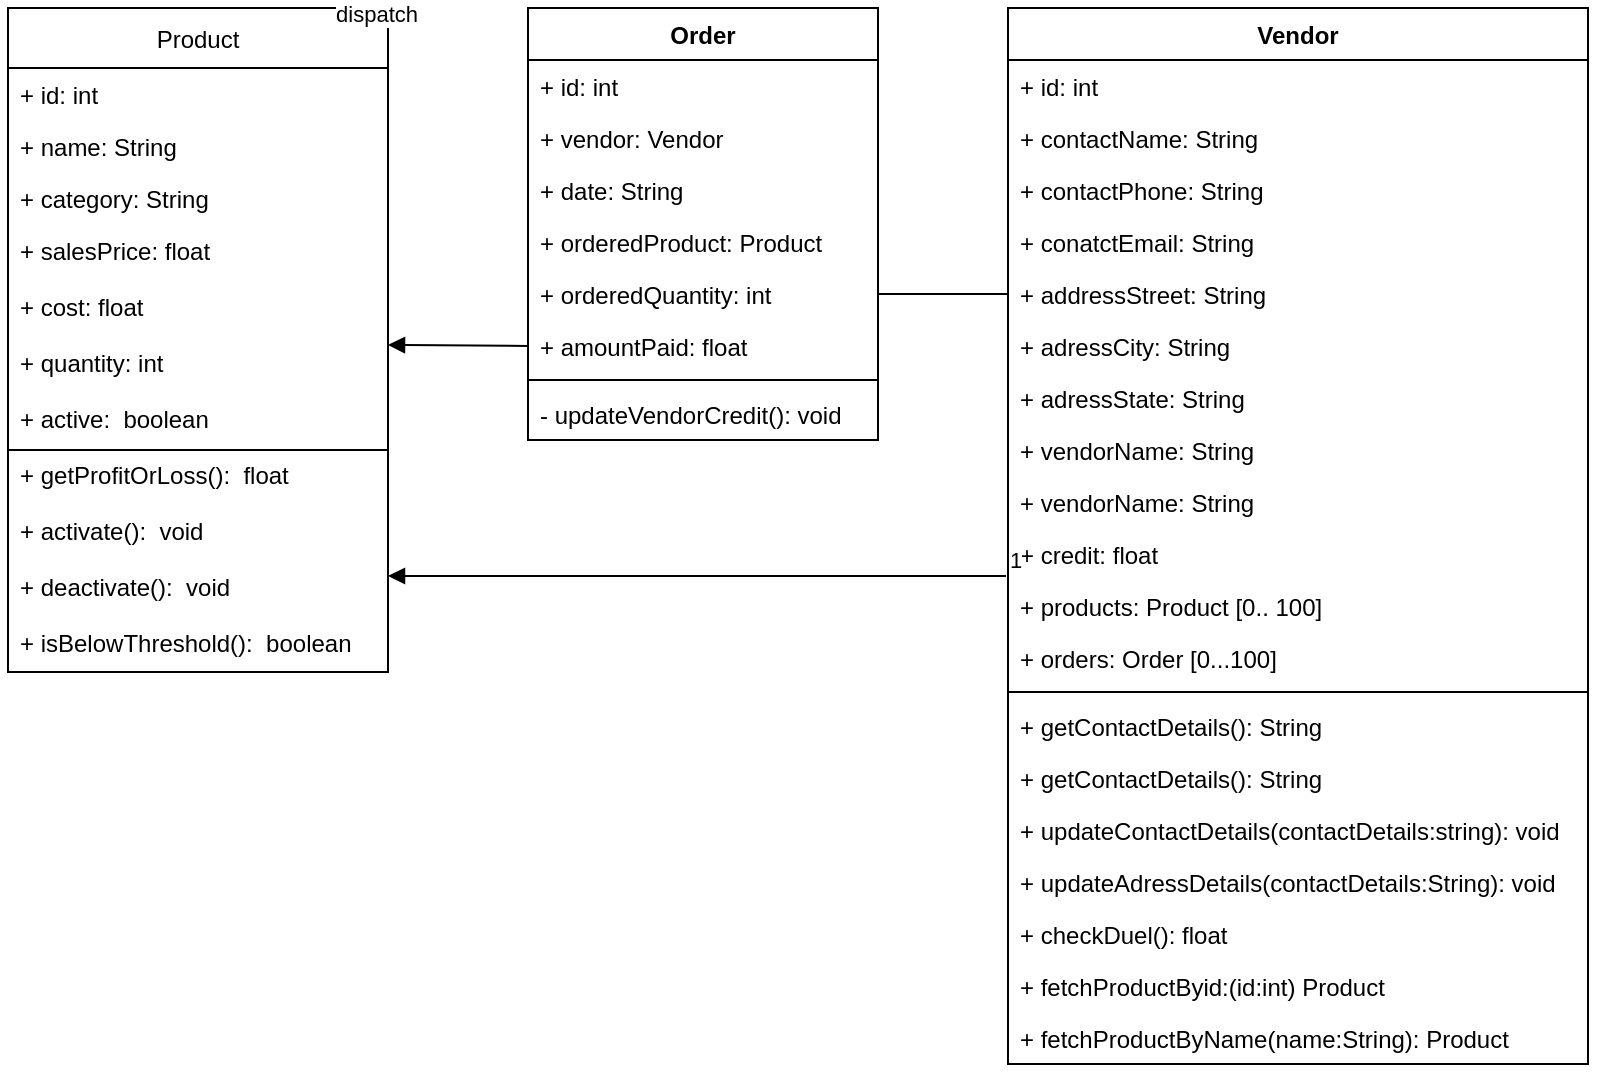 <mxfile version="14.4.3" type="github"><diagram id="6_b0u13Khw10h1xBYG4l" name="Page-1"><mxGraphModel dx="868" dy="425" grid="1" gridSize="10" guides="1" tooltips="1" connect="1" arrows="1" fold="1" page="1" pageScale="1" pageWidth="850" pageHeight="1100" math="0" shadow="0"><root><mxCell id="0"/><mxCell id="1" parent="0"/><mxCell id="p9mgwuUGnl_oMyuuIUz_-2" value="Product" style="swimlane;fontStyle=0;childLayout=stackLayout;horizontal=1;startSize=30;fillColor=none;horizontalStack=0;resizeParent=1;resizeParentMax=0;resizeLast=0;collapsible=1;marginBottom=0;" parent="1" vertex="1"><mxGeometry x="60" y="80" width="190" height="332" as="geometry"><mxRectangle x="60" y="80" width="90" height="30" as="alternateBounds"/></mxGeometry></mxCell><mxCell id="p9mgwuUGnl_oMyuuIUz_-3" value="+ id: int" style="text;strokeColor=none;fillColor=none;align=left;verticalAlign=top;spacingLeft=4;spacingRight=4;overflow=hidden;rotatable=0;points=[[0,0.5],[1,0.5]];portConstraint=eastwest;" parent="p9mgwuUGnl_oMyuuIUz_-2" vertex="1"><mxGeometry y="30" width="190" height="26" as="geometry"/></mxCell><mxCell id="p9mgwuUGnl_oMyuuIUz_-4" value="+ name: String" style="text;strokeColor=none;fillColor=none;align=left;verticalAlign=top;spacingLeft=4;spacingRight=4;overflow=hidden;rotatable=0;points=[[0,0.5],[1,0.5]];portConstraint=eastwest;" parent="p9mgwuUGnl_oMyuuIUz_-2" vertex="1"><mxGeometry y="56" width="190" height="26" as="geometry"/></mxCell><mxCell id="p9mgwuUGnl_oMyuuIUz_-7" value="+ category: String" style="text;strokeColor=none;fillColor=none;align=left;verticalAlign=top;spacingLeft=4;spacingRight=4;overflow=hidden;rotatable=0;points=[[0,0.5],[1,0.5]];portConstraint=eastwest;" parent="p9mgwuUGnl_oMyuuIUz_-2" vertex="1"><mxGeometry y="82" width="190" height="26" as="geometry"/></mxCell><mxCell id="p9mgwuUGnl_oMyuuIUz_-5" value="+ salesPrice: float" style="text;strokeColor=none;fillColor=none;align=left;verticalAlign=top;spacingLeft=4;spacingRight=4;overflow=hidden;rotatable=0;points=[[0,0.5],[1,0.5]];portConstraint=eastwest;shadow=1;" parent="p9mgwuUGnl_oMyuuIUz_-2" vertex="1"><mxGeometry y="108" width="190" height="28" as="geometry"/></mxCell><mxCell id="p9mgwuUGnl_oMyuuIUz_-9" value="+ cost: float" style="text;strokeColor=none;fillColor=none;align=left;verticalAlign=top;spacingLeft=4;spacingRight=4;overflow=hidden;rotatable=0;points=[[0,0.5],[1,0.5]];portConstraint=eastwest;shadow=1;" parent="p9mgwuUGnl_oMyuuIUz_-2" vertex="1"><mxGeometry y="136" width="190" height="28" as="geometry"/></mxCell><mxCell id="p9mgwuUGnl_oMyuuIUz_-11" value="+ quantity: int" style="text;strokeColor=none;fillColor=none;align=left;verticalAlign=top;spacingLeft=4;spacingRight=4;overflow=hidden;rotatable=0;points=[[0,0.5],[1,0.5]];portConstraint=eastwest;shadow=1;" parent="p9mgwuUGnl_oMyuuIUz_-2" vertex="1"><mxGeometry y="164" width="190" height="28" as="geometry"/></mxCell><mxCell id="p9mgwuUGnl_oMyuuIUz_-10" value="+ active:  boolean" style="text;strokeColor=none;fillColor=none;align=left;verticalAlign=top;spacingLeft=4;spacingRight=4;overflow=hidden;rotatable=0;points=[[0,0.5],[1,0.5]];portConstraint=eastwest;shadow=1;" parent="p9mgwuUGnl_oMyuuIUz_-2" vertex="1"><mxGeometry y="192" width="190" height="28" as="geometry"/></mxCell><mxCell id="SanItlQ67_EXHnZwG9Yh-5" value="+ getProfitOrLoss():  float" style="text;strokeColor=none;fillColor=none;align=left;verticalAlign=top;spacingLeft=4;spacingRight=4;overflow=hidden;rotatable=0;points=[[0,0.5],[1,0.5]];portConstraint=eastwest;shadow=0;perimeterSpacing=0;strokeWidth=1;sketch=0;" parent="p9mgwuUGnl_oMyuuIUz_-2" vertex="1"><mxGeometry y="220" width="190" height="28" as="geometry"/></mxCell><mxCell id="SanItlQ67_EXHnZwG9Yh-6" value="+ activate():  void" style="text;strokeColor=none;fillColor=none;align=left;verticalAlign=top;spacingLeft=4;spacingRight=4;overflow=hidden;rotatable=0;points=[[0,0.5],[1,0.5]];portConstraint=eastwest;shadow=0;perimeterSpacing=0;strokeWidth=1;sketch=0;" parent="p9mgwuUGnl_oMyuuIUz_-2" vertex="1"><mxGeometry y="248" width="190" height="28" as="geometry"/></mxCell><mxCell id="SanItlQ67_EXHnZwG9Yh-7" value="+ deactivate():  void" style="text;strokeColor=none;fillColor=none;align=left;verticalAlign=top;spacingLeft=4;spacingRight=4;overflow=hidden;rotatable=0;points=[[0,0.5],[1,0.5]];portConstraint=eastwest;shadow=0;perimeterSpacing=0;strokeWidth=1;sketch=0;" parent="p9mgwuUGnl_oMyuuIUz_-2" vertex="1"><mxGeometry y="276" width="190" height="28" as="geometry"/></mxCell><mxCell id="SanItlQ67_EXHnZwG9Yh-8" value="+ isBelowThreshold():  boolean" style="text;strokeColor=none;fillColor=none;align=left;verticalAlign=top;spacingLeft=4;spacingRight=4;overflow=hidden;rotatable=0;points=[[0,0.5],[1,0.5]];portConstraint=eastwest;shadow=0;perimeterSpacing=0;strokeWidth=1;sketch=0;" parent="p9mgwuUGnl_oMyuuIUz_-2" vertex="1"><mxGeometry y="304" width="190" height="28" as="geometry"/></mxCell><mxCell id="SanItlQ67_EXHnZwG9Yh-3" value="" style="line;strokeWidth=1;fillColor=none;align=left;verticalAlign=middle;spacingTop=-1;spacingLeft=3;spacingRight=3;rotatable=0;labelPosition=right;points=[];portConstraint=eastwest;shadow=0;sketch=0;" parent="1" vertex="1"><mxGeometry x="60" y="296" width="190" height="10" as="geometry"/></mxCell><mxCell id="SanItlQ67_EXHnZwG9Yh-9" value="Order" style="swimlane;fontStyle=1;align=center;verticalAlign=top;childLayout=stackLayout;horizontal=1;startSize=26;horizontalStack=0;resizeParent=1;resizeParentMax=0;resizeLast=0;collapsible=1;marginBottom=0;shadow=0;sketch=0;strokeWidth=1;gradientColor=none;" parent="1" vertex="1"><mxGeometry x="320" y="80" width="175" height="216" as="geometry"><mxRectangle x="345" y="80" width="70" height="26" as="alternateBounds"/></mxGeometry></mxCell><mxCell id="SanItlQ67_EXHnZwG9Yh-10" value="+ id: int" style="text;strokeColor=none;fillColor=none;align=left;verticalAlign=top;spacingLeft=4;spacingRight=4;overflow=hidden;rotatable=0;points=[[0,0.5],[1,0.5]];portConstraint=eastwest;" parent="SanItlQ67_EXHnZwG9Yh-9" vertex="1"><mxGeometry y="26" width="175" height="26" as="geometry"/></mxCell><mxCell id="SanItlQ67_EXHnZwG9Yh-34" value="+ vendor: Vendor" style="text;strokeColor=none;fillColor=none;align=left;verticalAlign=top;spacingLeft=4;spacingRight=4;overflow=hidden;rotatable=0;points=[[0,0.5],[1,0.5]];portConstraint=eastwest;" parent="SanItlQ67_EXHnZwG9Yh-9" vertex="1"><mxGeometry y="52" width="175" height="26" as="geometry"/></mxCell><mxCell id="SanItlQ67_EXHnZwG9Yh-35" value="+ date: String" style="text;strokeColor=none;fillColor=none;align=left;verticalAlign=top;spacingLeft=4;spacingRight=4;overflow=hidden;rotatable=0;points=[[0,0.5],[1,0.5]];portConstraint=eastwest;" parent="SanItlQ67_EXHnZwG9Yh-9" vertex="1"><mxGeometry y="78" width="175" height="26" as="geometry"/></mxCell><mxCell id="SanItlQ67_EXHnZwG9Yh-36" value="+ orderedProduct: Product" style="text;strokeColor=none;fillColor=none;align=left;verticalAlign=top;spacingLeft=4;spacingRight=4;overflow=hidden;rotatable=0;points=[[0,0.5],[1,0.5]];portConstraint=eastwest;" parent="SanItlQ67_EXHnZwG9Yh-9" vertex="1"><mxGeometry y="104" width="175" height="26" as="geometry"/></mxCell><mxCell id="SanItlQ67_EXHnZwG9Yh-37" value="+ orderedQuantity: int" style="text;strokeColor=none;fillColor=none;align=left;verticalAlign=top;spacingLeft=4;spacingRight=4;overflow=hidden;rotatable=0;points=[[0,0.5],[1,0.5]];portConstraint=eastwest;" parent="SanItlQ67_EXHnZwG9Yh-9" vertex="1"><mxGeometry y="130" width="175" height="26" as="geometry"/></mxCell><mxCell id="SanItlQ67_EXHnZwG9Yh-13" value="+ amountPaid: float" style="text;strokeColor=none;fillColor=none;align=left;verticalAlign=top;spacingLeft=4;spacingRight=4;overflow=hidden;rotatable=0;points=[[0,0.5],[1,0.5]];portConstraint=eastwest;" parent="SanItlQ67_EXHnZwG9Yh-9" vertex="1"><mxGeometry y="156" width="175" height="26" as="geometry"/></mxCell><mxCell id="SanItlQ67_EXHnZwG9Yh-60" value="dispatch" style="html=1;verticalAlign=bottom;endArrow=block;entryX=1;entryY=0.5;entryDx=0;entryDy=0;" parent="SanItlQ67_EXHnZwG9Yh-9" edge="1"><mxGeometry x="-1" y="-80" width="80" relative="1" as="geometry"><mxPoint y="169" as="sourcePoint"/><mxPoint x="-70" y="168.5" as="targetPoint"/><mxPoint x="-77" y="-77" as="offset"/></mxGeometry></mxCell><mxCell id="SanItlQ67_EXHnZwG9Yh-11" value="" style="line;strokeWidth=1;fillColor=none;align=left;verticalAlign=middle;spacingTop=-1;spacingLeft=3;spacingRight=3;rotatable=0;labelPosition=right;points=[];portConstraint=eastwest;" parent="SanItlQ67_EXHnZwG9Yh-9" vertex="1"><mxGeometry y="182" width="175" height="8" as="geometry"/></mxCell><mxCell id="SanItlQ67_EXHnZwG9Yh-33" value="- updateVendorCredit(): void" style="text;strokeColor=none;fillColor=none;align=left;verticalAlign=top;spacingLeft=4;spacingRight=4;overflow=hidden;rotatable=0;points=[[0,0.5],[1,0.5]];portConstraint=eastwest;" parent="SanItlQ67_EXHnZwG9Yh-9" vertex="1"><mxGeometry y="190" width="175" height="26" as="geometry"/></mxCell><mxCell id="SanItlQ67_EXHnZwG9Yh-14" value="Vendor" style="swimlane;fontStyle=1;align=center;verticalAlign=top;childLayout=stackLayout;horizontal=1;startSize=26;horizontalStack=0;resizeParent=1;resizeParentMax=0;resizeLast=0;collapsible=1;marginBottom=0;shadow=0;sketch=0;strokeWidth=1;gradientColor=none;" parent="1" vertex="1"><mxGeometry x="560" y="80" width="290" height="528" as="geometry"/></mxCell><mxCell id="SanItlQ67_EXHnZwG9Yh-43" value="+ id: int" style="text;strokeColor=none;fillColor=none;align=left;verticalAlign=top;spacingLeft=4;spacingRight=4;overflow=hidden;rotatable=0;points=[[0,0.5],[1,0.5]];portConstraint=eastwest;" parent="SanItlQ67_EXHnZwG9Yh-14" vertex="1"><mxGeometry y="26" width="290" height="26" as="geometry"/></mxCell><mxCell id="SanItlQ67_EXHnZwG9Yh-50" value="+ contactName: String" style="text;strokeColor=none;fillColor=none;align=left;verticalAlign=top;spacingLeft=4;spacingRight=4;overflow=hidden;rotatable=0;points=[[0,0.5],[1,0.5]];portConstraint=eastwest;" parent="SanItlQ67_EXHnZwG9Yh-14" vertex="1"><mxGeometry y="52" width="290" height="26" as="geometry"/></mxCell><mxCell id="SanItlQ67_EXHnZwG9Yh-49" value="+ contactPhone: String" style="text;strokeColor=none;fillColor=none;align=left;verticalAlign=top;spacingLeft=4;spacingRight=4;overflow=hidden;rotatable=0;points=[[0,0.5],[1,0.5]];portConstraint=eastwest;" parent="SanItlQ67_EXHnZwG9Yh-14" vertex="1"><mxGeometry y="78" width="290" height="26" as="geometry"/></mxCell><mxCell id="SanItlQ67_EXHnZwG9Yh-48" value="+ conatctEmail: String" style="text;strokeColor=none;fillColor=none;align=left;verticalAlign=top;spacingLeft=4;spacingRight=4;overflow=hidden;rotatable=0;points=[[0,0.5],[1,0.5]];portConstraint=eastwest;" parent="SanItlQ67_EXHnZwG9Yh-14" vertex="1"><mxGeometry y="104" width="290" height="26" as="geometry"/></mxCell><mxCell id="SanItlQ67_EXHnZwG9Yh-47" value="+ addressStreet: String" style="text;strokeColor=none;fillColor=none;align=left;verticalAlign=top;spacingLeft=4;spacingRight=4;overflow=hidden;rotatable=0;points=[[0,0.5],[1,0.5]];portConstraint=eastwest;" parent="SanItlQ67_EXHnZwG9Yh-14" vertex="1"><mxGeometry y="130" width="290" height="26" as="geometry"/></mxCell><mxCell id="SanItlQ67_EXHnZwG9Yh-46" value="+ adressCity: String" style="text;strokeColor=none;fillColor=none;align=left;verticalAlign=top;spacingLeft=4;spacingRight=4;overflow=hidden;rotatable=0;points=[[0,0.5],[1,0.5]];portConstraint=eastwest;" parent="SanItlQ67_EXHnZwG9Yh-14" vertex="1"><mxGeometry y="156" width="290" height="26" as="geometry"/></mxCell><mxCell id="SanItlQ67_EXHnZwG9Yh-45" value="+ adressState: String" style="text;strokeColor=none;fillColor=none;align=left;verticalAlign=top;spacingLeft=4;spacingRight=4;overflow=hidden;rotatable=0;points=[[0,0.5],[1,0.5]];portConstraint=eastwest;" parent="SanItlQ67_EXHnZwG9Yh-14" vertex="1"><mxGeometry y="182" width="290" height="26" as="geometry"/></mxCell><mxCell id="SanItlQ67_EXHnZwG9Yh-44" value="+ vendorName: String" style="text;strokeColor=none;fillColor=none;align=left;verticalAlign=top;spacingLeft=4;spacingRight=4;overflow=hidden;rotatable=0;points=[[0,0.5],[1,0.5]];portConstraint=eastwest;" parent="SanItlQ67_EXHnZwG9Yh-14" vertex="1"><mxGeometry y="208" width="290" height="26" as="geometry"/></mxCell><mxCell id="SanItlQ67_EXHnZwG9Yh-58" value="+ vendorName: String" style="text;strokeColor=none;fillColor=none;align=left;verticalAlign=top;spacingLeft=4;spacingRight=4;overflow=hidden;rotatable=0;points=[[0,0.5],[1,0.5]];portConstraint=eastwest;" parent="SanItlQ67_EXHnZwG9Yh-14" vertex="1"><mxGeometry y="234" width="290" height="26" as="geometry"/></mxCell><mxCell id="SanItlQ67_EXHnZwG9Yh-42" value="+ credit: float" style="text;strokeColor=none;fillColor=none;align=left;verticalAlign=top;spacingLeft=4;spacingRight=4;overflow=hidden;rotatable=0;points=[[0,0.5],[1,0.5]];portConstraint=eastwest;" parent="SanItlQ67_EXHnZwG9Yh-14" vertex="1"><mxGeometry y="260" width="290" height="26" as="geometry"/></mxCell><mxCell id="SanItlQ67_EXHnZwG9Yh-41" value="+ products: Product [0.. 100]" style="text;strokeColor=none;fillColor=none;align=left;verticalAlign=top;spacingLeft=4;spacingRight=4;overflow=hidden;rotatable=0;points=[[0,0.5],[1,0.5]];portConstraint=eastwest;" parent="SanItlQ67_EXHnZwG9Yh-14" vertex="1"><mxGeometry y="286" width="290" height="26" as="geometry"/></mxCell><mxCell id="SanItlQ67_EXHnZwG9Yh-40" value="+ orders: Order [0...100]" style="text;strokeColor=none;fillColor=none;align=left;verticalAlign=top;spacingLeft=4;spacingRight=4;overflow=hidden;rotatable=0;points=[[0,0.5],[1,0.5]];portConstraint=eastwest;" parent="SanItlQ67_EXHnZwG9Yh-14" vertex="1"><mxGeometry y="312" width="290" height="26" as="geometry"/></mxCell><mxCell id="SanItlQ67_EXHnZwG9Yh-16" value="" style="line;strokeWidth=1;fillColor=none;align=left;verticalAlign=middle;spacingTop=-1;spacingLeft=3;spacingRight=3;rotatable=0;labelPosition=right;points=[];portConstraint=eastwest;" parent="SanItlQ67_EXHnZwG9Yh-14" vertex="1"><mxGeometry y="338" width="290" height="8" as="geometry"/></mxCell><mxCell id="SanItlQ67_EXHnZwG9Yh-53" value="+ getContactDetails(): String" style="text;strokeColor=none;fillColor=none;align=left;verticalAlign=top;spacingLeft=4;spacingRight=4;overflow=hidden;rotatable=0;points=[[0,0.5],[1,0.5]];portConstraint=eastwest;" parent="SanItlQ67_EXHnZwG9Yh-14" vertex="1"><mxGeometry y="346" width="290" height="26" as="geometry"/></mxCell><mxCell id="SanItlQ67_EXHnZwG9Yh-57" value="+ getContactDetails(): String" style="text;strokeColor=none;fillColor=none;align=left;verticalAlign=top;spacingLeft=4;spacingRight=4;overflow=hidden;rotatable=0;points=[[0,0.5],[1,0.5]];portConstraint=eastwest;" parent="SanItlQ67_EXHnZwG9Yh-14" vertex="1"><mxGeometry y="372" width="290" height="26" as="geometry"/></mxCell><mxCell id="SanItlQ67_EXHnZwG9Yh-56" value="+ updateContactDetails(contactDetails:string): void" style="text;strokeColor=none;fillColor=none;align=left;verticalAlign=top;spacingLeft=4;spacingRight=4;overflow=hidden;rotatable=0;points=[[0,0.5],[1,0.5]];portConstraint=eastwest;" parent="SanItlQ67_EXHnZwG9Yh-14" vertex="1"><mxGeometry y="398" width="290" height="26" as="geometry"/></mxCell><mxCell id="SanItlQ67_EXHnZwG9Yh-55" value="+ updateAdressDetails(contactDetails:String): void" style="text;strokeColor=none;fillColor=none;align=left;verticalAlign=top;spacingLeft=4;spacingRight=4;overflow=hidden;rotatable=0;points=[[0,0.5],[1,0.5]];portConstraint=eastwest;" parent="SanItlQ67_EXHnZwG9Yh-14" vertex="1"><mxGeometry y="424" width="290" height="26" as="geometry"/></mxCell><mxCell id="SanItlQ67_EXHnZwG9Yh-54" value="+ checkDuel(): float" style="text;strokeColor=none;fillColor=none;align=left;verticalAlign=top;spacingLeft=4;spacingRight=4;overflow=hidden;rotatable=0;points=[[0,0.5],[1,0.5]];portConstraint=eastwest;" parent="SanItlQ67_EXHnZwG9Yh-14" vertex="1"><mxGeometry y="450" width="290" height="26" as="geometry"/></mxCell><mxCell id="SanItlQ67_EXHnZwG9Yh-52" value="+ fetchProductByid:(id:int) Product" style="text;strokeColor=none;fillColor=none;align=left;verticalAlign=top;spacingLeft=4;spacingRight=4;overflow=hidden;rotatable=0;points=[[0,0.5],[1,0.5]];portConstraint=eastwest;" parent="SanItlQ67_EXHnZwG9Yh-14" vertex="1"><mxGeometry y="476" width="290" height="26" as="geometry"/></mxCell><mxCell id="SanItlQ67_EXHnZwG9Yh-17" value="+ fetchProductByName(name:String): Product" style="text;strokeColor=none;fillColor=none;align=left;verticalAlign=top;spacingLeft=4;spacingRight=4;overflow=hidden;rotatable=0;points=[[0,0.5],[1,0.5]];portConstraint=eastwest;" parent="SanItlQ67_EXHnZwG9Yh-14" vertex="1"><mxGeometry y="502" width="290" height="26" as="geometry"/></mxCell><mxCell id="SanItlQ67_EXHnZwG9Yh-51" style="edgeStyle=orthogonalEdgeStyle;rounded=0;orthogonalLoop=1;jettySize=auto;html=1;exitX=1;exitY=0.5;exitDx=0;exitDy=0;" parent="1" source="SanItlQ67_EXHnZwG9Yh-45" edge="1"><mxGeometry relative="1" as="geometry"><mxPoint x="850" y="275" as="targetPoint"/><Array as="points"><mxPoint x="850" y="275"/><mxPoint x="850" y="275"/></Array></mxGeometry></mxCell><mxCell id="SanItlQ67_EXHnZwG9Yh-61" value="" style="endArrow=none;html=1;edgeStyle=orthogonalEdgeStyle;exitX=1;exitY=0.5;exitDx=0;exitDy=0;" parent="1" source="SanItlQ67_EXHnZwG9Yh-37" edge="1"><mxGeometry relative="1" as="geometry"><mxPoint x="510" y="230" as="sourcePoint"/><mxPoint x="560" y="223" as="targetPoint"/></mxGeometry></mxCell><mxCell id="SanItlQ67_EXHnZwG9Yh-64" value="" style="endArrow=block;endFill=1;html=1;edgeStyle=orthogonalEdgeStyle;align=left;verticalAlign=top;" parent="1" edge="1"><mxGeometry x="-1" relative="1" as="geometry"><mxPoint x="559" y="364" as="sourcePoint"/><mxPoint x="250" y="364" as="targetPoint"/></mxGeometry></mxCell><mxCell id="SanItlQ67_EXHnZwG9Yh-65" value="1" style="edgeLabel;resizable=0;html=1;align=left;verticalAlign=bottom;" parent="SanItlQ67_EXHnZwG9Yh-64" connectable="0" vertex="1"><mxGeometry x="-1" relative="1" as="geometry"/></mxCell></root></mxGraphModel></diagram></mxfile>